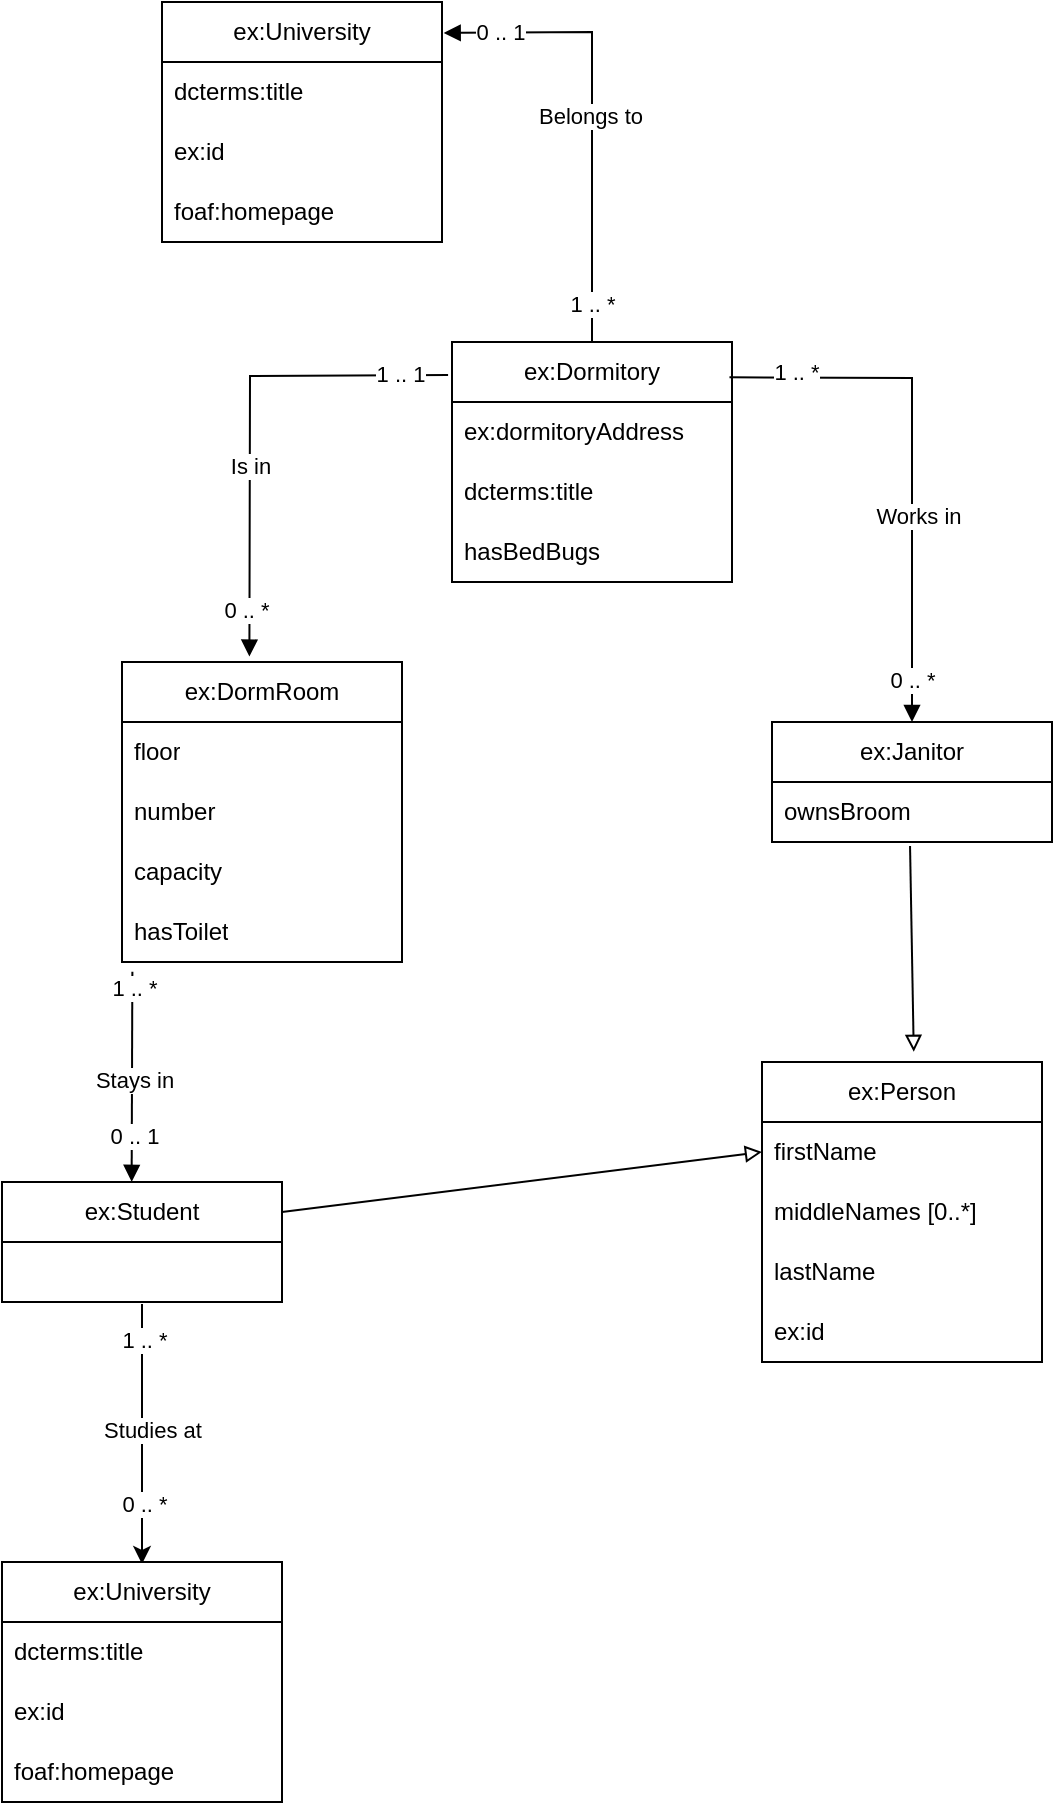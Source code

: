 <mxfile version="22.1.8" type="device">
  <diagram name="Page-1" id="OLIu7RG99fyWEe0Exp53">
    <mxGraphModel dx="1518" dy="611" grid="1" gridSize="10" guides="1" tooltips="1" connect="1" arrows="1" fold="1" page="1" pageScale="1" pageWidth="850" pageHeight="1100" math="0" shadow="0">
      <root>
        <mxCell id="0" />
        <mxCell id="1" parent="0" />
        <mxCell id="7Llkod85pRCJrjSjCBBA-7" value="" style="endArrow=classic;html=1;rounded=0;exitX=0.5;exitY=1;exitDx=0;exitDy=0;entryX=0.5;entryY=0;entryDx=0;entryDy=0;" parent="1" edge="1">
          <mxGeometry width="50" height="50" relative="1" as="geometry">
            <mxPoint x="110" y="811" as="sourcePoint" />
            <mxPoint x="110" y="941" as="targetPoint" />
            <Array as="points" />
          </mxGeometry>
        </mxCell>
        <mxCell id="sVUaPu0e6qtLdi5J08xP-43" value="ex:Dormitory" style="swimlane;fontStyle=0;childLayout=stackLayout;horizontal=1;startSize=30;horizontalStack=0;resizeParent=1;resizeParentMax=0;resizeLast=0;collapsible=1;marginBottom=0;whiteSpace=wrap;html=1;" parent="1" vertex="1">
          <mxGeometry x="265" y="330" width="140" height="120" as="geometry" />
        </mxCell>
        <mxCell id="sVUaPu0e6qtLdi5J08xP-44" value="ex:dormitoryAddress" style="text;strokeColor=none;fillColor=none;align=left;verticalAlign=middle;spacingLeft=4;spacingRight=4;overflow=hidden;points=[[0,0.5],[1,0.5]];portConstraint=eastwest;rotatable=0;whiteSpace=wrap;html=1;" parent="sVUaPu0e6qtLdi5J08xP-43" vertex="1">
          <mxGeometry y="30" width="140" height="30" as="geometry" />
        </mxCell>
        <mxCell id="sVUaPu0e6qtLdi5J08xP-45" value="dcterms:title" style="text;strokeColor=none;fillColor=none;align=left;verticalAlign=middle;spacingLeft=4;spacingRight=4;overflow=hidden;points=[[0,0.5],[1,0.5]];portConstraint=eastwest;rotatable=0;whiteSpace=wrap;html=1;" parent="sVUaPu0e6qtLdi5J08xP-43" vertex="1">
          <mxGeometry y="60" width="140" height="30" as="geometry" />
        </mxCell>
        <mxCell id="sVUaPu0e6qtLdi5J08xP-46" value="hasBedBugs" style="text;strokeColor=none;fillColor=none;align=left;verticalAlign=middle;spacingLeft=4;spacingRight=4;overflow=hidden;points=[[0,0.5],[1,0.5]];portConstraint=eastwest;rotatable=0;whiteSpace=wrap;html=1;" parent="sVUaPu0e6qtLdi5J08xP-43" vertex="1">
          <mxGeometry y="90" width="140" height="30" as="geometry" />
        </mxCell>
        <mxCell id="sVUaPu0e6qtLdi5J08xP-47" value="ex:DormRoom" style="swimlane;fontStyle=0;childLayout=stackLayout;horizontal=1;startSize=30;horizontalStack=0;resizeParent=1;resizeParentMax=0;resizeLast=0;collapsible=1;marginBottom=0;whiteSpace=wrap;html=1;" parent="1" vertex="1">
          <mxGeometry x="100" y="490" width="140" height="150" as="geometry" />
        </mxCell>
        <mxCell id="sVUaPu0e6qtLdi5J08xP-48" value="floor" style="text;strokeColor=none;fillColor=none;align=left;verticalAlign=middle;spacingLeft=4;spacingRight=4;overflow=hidden;points=[[0,0.5],[1,0.5]];portConstraint=eastwest;rotatable=0;whiteSpace=wrap;html=1;" parent="sVUaPu0e6qtLdi5J08xP-47" vertex="1">
          <mxGeometry y="30" width="140" height="30" as="geometry" />
        </mxCell>
        <mxCell id="sVUaPu0e6qtLdi5J08xP-49" value="number" style="text;strokeColor=none;fillColor=none;align=left;verticalAlign=middle;spacingLeft=4;spacingRight=4;overflow=hidden;points=[[0,0.5],[1,0.5]];portConstraint=eastwest;rotatable=0;whiteSpace=wrap;html=1;" parent="sVUaPu0e6qtLdi5J08xP-47" vertex="1">
          <mxGeometry y="60" width="140" height="30" as="geometry" />
        </mxCell>
        <mxCell id="sVUaPu0e6qtLdi5J08xP-67" value="capacity" style="text;strokeColor=none;fillColor=none;align=left;verticalAlign=middle;spacingLeft=4;spacingRight=4;overflow=hidden;points=[[0,0.5],[1,0.5]];portConstraint=eastwest;rotatable=0;whiteSpace=wrap;html=1;" parent="sVUaPu0e6qtLdi5J08xP-47" vertex="1">
          <mxGeometry y="90" width="140" height="30" as="geometry" />
        </mxCell>
        <mxCell id="sVUaPu0e6qtLdi5J08xP-50" value="hasToilet" style="text;strokeColor=none;fillColor=none;align=left;verticalAlign=middle;spacingLeft=4;spacingRight=4;overflow=hidden;points=[[0,0.5],[1,0.5]];portConstraint=eastwest;rotatable=0;whiteSpace=wrap;html=1;" parent="sVUaPu0e6qtLdi5J08xP-47" vertex="1">
          <mxGeometry y="120" width="140" height="30" as="geometry" />
        </mxCell>
        <mxCell id="sVUaPu0e6qtLdi5J08xP-51" value="ex:Person" style="swimlane;fontStyle=0;childLayout=stackLayout;horizontal=1;startSize=30;horizontalStack=0;resizeParent=1;resizeParentMax=0;resizeLast=0;collapsible=1;marginBottom=0;whiteSpace=wrap;html=1;" parent="1" vertex="1">
          <mxGeometry x="420" y="690" width="140" height="150" as="geometry">
            <mxRectangle x="420" y="690" width="80" height="30" as="alternateBounds" />
          </mxGeometry>
        </mxCell>
        <mxCell id="sVUaPu0e6qtLdi5J08xP-52" value="firstName" style="text;strokeColor=none;fillColor=none;align=left;verticalAlign=middle;spacingLeft=4;spacingRight=4;overflow=hidden;points=[[0,0.5],[1,0.5]];portConstraint=eastwest;rotatable=0;whiteSpace=wrap;html=1;" parent="sVUaPu0e6qtLdi5J08xP-51" vertex="1">
          <mxGeometry y="30" width="140" height="30" as="geometry" />
        </mxCell>
        <mxCell id="juEuS6i1xCFDgHrN4kWL-1" value="middleNames [0..*]" style="text;strokeColor=none;fillColor=none;align=left;verticalAlign=middle;spacingLeft=4;spacingRight=4;overflow=hidden;points=[[0,0.5],[1,0.5]];portConstraint=eastwest;rotatable=0;whiteSpace=wrap;html=1;" parent="sVUaPu0e6qtLdi5J08xP-51" vertex="1">
          <mxGeometry y="60" width="140" height="30" as="geometry" />
        </mxCell>
        <mxCell id="sVUaPu0e6qtLdi5J08xP-53" value="lastName" style="text;strokeColor=none;fillColor=none;align=left;verticalAlign=middle;spacingLeft=4;spacingRight=4;overflow=hidden;points=[[0,0.5],[1,0.5]];portConstraint=eastwest;rotatable=0;whiteSpace=wrap;html=1;" parent="sVUaPu0e6qtLdi5J08xP-51" vertex="1">
          <mxGeometry y="90" width="140" height="30" as="geometry" />
        </mxCell>
        <mxCell id="sVUaPu0e6qtLdi5J08xP-54" value="ex:id" style="text;strokeColor=none;fillColor=none;align=left;verticalAlign=middle;spacingLeft=4;spacingRight=4;overflow=hidden;points=[[0,0.5],[1,0.5]];portConstraint=eastwest;rotatable=0;whiteSpace=wrap;html=1;" parent="sVUaPu0e6qtLdi5J08xP-51" vertex="1">
          <mxGeometry y="120" width="140" height="30" as="geometry" />
        </mxCell>
        <mxCell id="sVUaPu0e6qtLdi5J08xP-55" value="ex:Student" style="swimlane;fontStyle=0;childLayout=stackLayout;horizontal=1;startSize=30;horizontalStack=0;resizeParent=1;resizeParentMax=0;resizeLast=0;collapsible=1;marginBottom=0;whiteSpace=wrap;html=1;" parent="1" vertex="1">
          <mxGeometry x="40" y="750" width="140" height="60" as="geometry" />
        </mxCell>
        <mxCell id="sVUaPu0e6qtLdi5J08xP-59" value="ex:Janitor" style="swimlane;fontStyle=0;childLayout=stackLayout;horizontal=1;startSize=30;horizontalStack=0;resizeParent=1;resizeParentMax=0;resizeLast=0;collapsible=1;marginBottom=0;whiteSpace=wrap;html=1;" parent="1" vertex="1">
          <mxGeometry x="425" y="520" width="140" height="60" as="geometry" />
        </mxCell>
        <mxCell id="sVUaPu0e6qtLdi5J08xP-60" value="ownsBroom" style="text;strokeColor=none;fillColor=none;align=left;verticalAlign=middle;spacingLeft=4;spacingRight=4;overflow=hidden;points=[[0,0.5],[1,0.5]];portConstraint=eastwest;rotatable=0;whiteSpace=wrap;html=1;" parent="sVUaPu0e6qtLdi5J08xP-59" vertex="1">
          <mxGeometry y="30" width="140" height="30" as="geometry" />
        </mxCell>
        <mxCell id="sVUaPu0e6qtLdi5J08xP-63" value="ex:University" style="swimlane;fontStyle=0;childLayout=stackLayout;horizontal=1;startSize=30;horizontalStack=0;resizeParent=1;resizeParentMax=0;resizeLast=0;collapsible=1;marginBottom=0;whiteSpace=wrap;html=1;" parent="1" vertex="1">
          <mxGeometry x="120" y="160" width="140" height="120" as="geometry" />
        </mxCell>
        <mxCell id="sVUaPu0e6qtLdi5J08xP-64" value="dcterms:title" style="text;strokeColor=none;fillColor=none;align=left;verticalAlign=middle;spacingLeft=4;spacingRight=4;overflow=hidden;points=[[0,0.5],[1,0.5]];portConstraint=eastwest;rotatable=0;whiteSpace=wrap;html=1;" parent="sVUaPu0e6qtLdi5J08xP-63" vertex="1">
          <mxGeometry y="30" width="140" height="30" as="geometry" />
        </mxCell>
        <mxCell id="sVUaPu0e6qtLdi5J08xP-65" value="ex:id" style="text;strokeColor=none;fillColor=none;align=left;verticalAlign=middle;spacingLeft=4;spacingRight=4;overflow=hidden;points=[[0,0.5],[1,0.5]];portConstraint=eastwest;rotatable=0;whiteSpace=wrap;html=1;" parent="sVUaPu0e6qtLdi5J08xP-63" vertex="1">
          <mxGeometry y="60" width="140" height="30" as="geometry" />
        </mxCell>
        <mxCell id="sVUaPu0e6qtLdi5J08xP-66" value="foaf:homepage" style="text;strokeColor=none;fillColor=none;align=left;verticalAlign=middle;spacingLeft=4;spacingRight=4;overflow=hidden;points=[[0,0.5],[1,0.5]];portConstraint=eastwest;rotatable=0;whiteSpace=wrap;html=1;" parent="sVUaPu0e6qtLdi5J08xP-63" vertex="1">
          <mxGeometry y="90" width="140" height="30" as="geometry" />
        </mxCell>
        <mxCell id="sVUaPu0e6qtLdi5J08xP-68" value="" style="endArrow=block;html=1;rounded=0;entryX=0.542;entryY=-0.034;entryDx=0;entryDy=0;exitX=0.493;exitY=1.067;exitDx=0;exitDy=0;exitPerimeter=0;entryPerimeter=0;endFill=0;" parent="1" source="sVUaPu0e6qtLdi5J08xP-60" target="sVUaPu0e6qtLdi5J08xP-51" edge="1">
          <mxGeometry width="50" height="50" relative="1" as="geometry">
            <mxPoint x="494.86" y="613.99" as="sourcePoint" />
            <mxPoint x="560" y="350" as="targetPoint" />
          </mxGeometry>
        </mxCell>
        <mxCell id="sVUaPu0e6qtLdi5J08xP-69" value="" style="endArrow=block;html=1;rounded=0;exitX=1;exitY=0.25;exitDx=0;exitDy=0;entryX=0;entryY=0.5;entryDx=0;entryDy=0;endFill=0;" parent="1" source="sVUaPu0e6qtLdi5J08xP-55" target="sVUaPu0e6qtLdi5J08xP-52" edge="1">
          <mxGeometry width="50" height="50" relative="1" as="geometry">
            <mxPoint x="265" y="755" as="sourcePoint" />
            <mxPoint x="420" y="740" as="targetPoint" />
            <Array as="points" />
          </mxGeometry>
        </mxCell>
        <mxCell id="y-oBN6ujElm2mOtHudqO-3" value="" style="endArrow=block;html=1;rounded=0;exitX=0.991;exitY=0.147;exitDx=0;exitDy=0;entryX=0.5;entryY=0;entryDx=0;entryDy=0;exitPerimeter=0;" parent="1" source="sVUaPu0e6qtLdi5J08xP-43" target="sVUaPu0e6qtLdi5J08xP-59" edge="1">
          <mxGeometry width="50" height="50" relative="1" as="geometry">
            <mxPoint x="400" y="620" as="sourcePoint" />
            <mxPoint x="450" y="570" as="targetPoint" />
            <Array as="points">
              <mxPoint x="495" y="348" />
            </Array>
          </mxGeometry>
        </mxCell>
        <mxCell id="y-oBN6ujElm2mOtHudqO-6" value="1 .. *" style="edgeLabel;html=1;align=center;verticalAlign=middle;resizable=0;points=[];" parent="y-oBN6ujElm2mOtHudqO-3" vertex="1" connectable="0">
          <mxGeometry x="-0.753" y="3" relative="1" as="geometry">
            <mxPoint as="offset" />
          </mxGeometry>
        </mxCell>
        <mxCell id="y-oBN6ujElm2mOtHudqO-7" value="Works in" style="edgeLabel;html=1;align=center;verticalAlign=middle;resizable=0;points=[];" parent="y-oBN6ujElm2mOtHudqO-3" vertex="1" connectable="0">
          <mxGeometry x="0.221" y="3" relative="1" as="geometry">
            <mxPoint as="offset" />
          </mxGeometry>
        </mxCell>
        <mxCell id="y-oBN6ujElm2mOtHudqO-8" value="0 .. *" style="edgeLabel;html=1;align=center;verticalAlign=middle;resizable=0;points=[];" parent="y-oBN6ujElm2mOtHudqO-3" vertex="1" connectable="0">
          <mxGeometry x="0.837" relative="1" as="geometry">
            <mxPoint as="offset" />
          </mxGeometry>
        </mxCell>
        <mxCell id="y-oBN6ujElm2mOtHudqO-9" value="" style="endArrow=block;html=1;rounded=0;exitX=-0.014;exitY=0.138;exitDx=0;exitDy=0;exitPerimeter=0;entryX=0.455;entryY=-0.018;entryDx=0;entryDy=0;entryPerimeter=0;" parent="1" source="sVUaPu0e6qtLdi5J08xP-43" target="sVUaPu0e6qtLdi5J08xP-47" edge="1">
          <mxGeometry width="50" height="50" relative="1" as="geometry">
            <mxPoint x="440" y="430" as="sourcePoint" />
            <mxPoint x="490" y="380" as="targetPoint" />
            <Array as="points">
              <mxPoint x="164" y="347" />
            </Array>
          </mxGeometry>
        </mxCell>
        <mxCell id="y-oBN6ujElm2mOtHudqO-11" value="Is in" style="edgeLabel;html=1;align=center;verticalAlign=middle;resizable=0;points=[];" parent="y-oBN6ujElm2mOtHudqO-9" vertex="1" connectable="0">
          <mxGeometry x="0.198" relative="1" as="geometry">
            <mxPoint as="offset" />
          </mxGeometry>
        </mxCell>
        <mxCell id="y-oBN6ujElm2mOtHudqO-13" value="1 .. 1" style="edgeLabel;html=1;align=center;verticalAlign=middle;resizable=0;points=[];" parent="y-oBN6ujElm2mOtHudqO-9" vertex="1" connectable="0">
          <mxGeometry x="-0.801" y="-1" relative="1" as="geometry">
            <mxPoint as="offset" />
          </mxGeometry>
        </mxCell>
        <mxCell id="y-oBN6ujElm2mOtHudqO-14" value="0 .. *" style="edgeLabel;html=1;align=center;verticalAlign=middle;resizable=0;points=[];" parent="y-oBN6ujElm2mOtHudqO-9" vertex="1" connectable="0">
          <mxGeometry x="0.881" y="-2" relative="1" as="geometry">
            <mxPoint y="-9" as="offset" />
          </mxGeometry>
        </mxCell>
        <mxCell id="y-oBN6ujElm2mOtHudqO-15" value="" style="endArrow=block;html=1;rounded=0;exitX=0.5;exitY=0;exitDx=0;exitDy=0;entryX=1.006;entryY=0.129;entryDx=0;entryDy=0;entryPerimeter=0;" parent="1" source="sVUaPu0e6qtLdi5J08xP-43" target="sVUaPu0e6qtLdi5J08xP-63" edge="1">
          <mxGeometry width="50" height="50" relative="1" as="geometry">
            <mxPoint x="290" y="290" as="sourcePoint" />
            <mxPoint x="340" y="240" as="targetPoint" />
            <Array as="points">
              <mxPoint x="335" y="175" />
            </Array>
          </mxGeometry>
        </mxCell>
        <mxCell id="y-oBN6ujElm2mOtHudqO-16" value="0 .. 1" style="edgeLabel;html=1;align=center;verticalAlign=middle;resizable=0;points=[];" parent="y-oBN6ujElm2mOtHudqO-15" vertex="1" connectable="0">
          <mxGeometry x="0.805" y="1" relative="1" as="geometry">
            <mxPoint x="6" y="-2" as="offset" />
          </mxGeometry>
        </mxCell>
        <mxCell id="y-oBN6ujElm2mOtHudqO-17" value="Belongs to" style="edgeLabel;html=1;align=center;verticalAlign=middle;resizable=0;points=[];" parent="y-oBN6ujElm2mOtHudqO-15" vertex="1" connectable="0">
          <mxGeometry x="-0.015" y="1" relative="1" as="geometry">
            <mxPoint as="offset" />
          </mxGeometry>
        </mxCell>
        <mxCell id="y-oBN6ujElm2mOtHudqO-18" value="1 .. *" style="edgeLabel;html=1;align=center;verticalAlign=middle;resizable=0;points=[];" parent="y-oBN6ujElm2mOtHudqO-15" vertex="1" connectable="0">
          <mxGeometry x="-0.832" y="-1" relative="1" as="geometry">
            <mxPoint x="-1" as="offset" />
          </mxGeometry>
        </mxCell>
        <mxCell id="y-oBN6ujElm2mOtHudqO-19" value="" style="endArrow=block;html=1;rounded=0;entryX=0.463;entryY=-0.001;entryDx=0;entryDy=0;entryPerimeter=0;exitX=0.037;exitY=1.161;exitDx=0;exitDy=0;exitPerimeter=0;" parent="1" source="sVUaPu0e6qtLdi5J08xP-50" target="sVUaPu0e6qtLdi5J08xP-55" edge="1">
          <mxGeometry width="50" height="50" relative="1" as="geometry">
            <mxPoint x="340" y="700" as="sourcePoint" />
            <mxPoint x="290" y="750" as="targetPoint" />
            <Array as="points" />
          </mxGeometry>
        </mxCell>
        <mxCell id="y-oBN6ujElm2mOtHudqO-20" value="Stays in" style="edgeLabel;html=1;align=center;verticalAlign=middle;resizable=0;points=[];" parent="y-oBN6ujElm2mOtHudqO-19" vertex="1" connectable="0">
          <mxGeometry x="0.027" y="1" relative="1" as="geometry">
            <mxPoint as="offset" />
          </mxGeometry>
        </mxCell>
        <mxCell id="y-oBN6ujElm2mOtHudqO-21" value="0 .. 1" style="edgeLabel;html=1;align=center;verticalAlign=middle;resizable=0;points=[];" parent="y-oBN6ujElm2mOtHudqO-19" vertex="1" connectable="0">
          <mxGeometry x="0.667" y="1" relative="1" as="geometry">
            <mxPoint y="-6" as="offset" />
          </mxGeometry>
        </mxCell>
        <mxCell id="y-oBN6ujElm2mOtHudqO-22" value="1 .. *" style="edgeLabel;html=1;align=center;verticalAlign=middle;resizable=0;points=[];" parent="y-oBN6ujElm2mOtHudqO-19" vertex="1" connectable="0">
          <mxGeometry x="-0.703" y="1" relative="1" as="geometry">
            <mxPoint y="-8" as="offset" />
          </mxGeometry>
        </mxCell>
        <mxCell id="7Llkod85pRCJrjSjCBBA-3" value="ex:University" style="swimlane;fontStyle=0;childLayout=stackLayout;horizontal=1;startSize=30;horizontalStack=0;resizeParent=1;resizeParentMax=0;resizeLast=0;collapsible=1;marginBottom=0;whiteSpace=wrap;html=1;" parent="1" vertex="1">
          <mxGeometry x="40" y="940" width="140" height="120" as="geometry" />
        </mxCell>
        <mxCell id="7Llkod85pRCJrjSjCBBA-4" value="dcterms:title" style="text;strokeColor=none;fillColor=none;align=left;verticalAlign=middle;spacingLeft=4;spacingRight=4;overflow=hidden;points=[[0,0.5],[1,0.5]];portConstraint=eastwest;rotatable=0;whiteSpace=wrap;html=1;" parent="7Llkod85pRCJrjSjCBBA-3" vertex="1">
          <mxGeometry y="30" width="140" height="30" as="geometry" />
        </mxCell>
        <mxCell id="7Llkod85pRCJrjSjCBBA-5" value="ex:id" style="text;strokeColor=none;fillColor=none;align=left;verticalAlign=middle;spacingLeft=4;spacingRight=4;overflow=hidden;points=[[0,0.5],[1,0.5]];portConstraint=eastwest;rotatable=0;whiteSpace=wrap;html=1;" parent="7Llkod85pRCJrjSjCBBA-3" vertex="1">
          <mxGeometry y="60" width="140" height="30" as="geometry" />
        </mxCell>
        <mxCell id="7Llkod85pRCJrjSjCBBA-6" value="foaf:homepage" style="text;strokeColor=none;fillColor=none;align=left;verticalAlign=middle;spacingLeft=4;spacingRight=4;overflow=hidden;points=[[0,0.5],[1,0.5]];portConstraint=eastwest;rotatable=0;whiteSpace=wrap;html=1;" parent="7Llkod85pRCJrjSjCBBA-3" vertex="1">
          <mxGeometry y="90" width="140" height="30" as="geometry" />
        </mxCell>
        <mxCell id="7Llkod85pRCJrjSjCBBA-12" value="1 .. *" style="edgeLabel;html=1;align=center;verticalAlign=middle;resizable=0;points=[];" parent="1" vertex="1" connectable="0">
          <mxGeometry x="85.3" y="178.059" as="geometry">
            <mxPoint x="25" y="651" as="offset" />
          </mxGeometry>
        </mxCell>
        <mxCell id="7Llkod85pRCJrjSjCBBA-16" value="Studies at" style="edgeLabel;html=1;align=center;verticalAlign=middle;resizable=1;points=[];movable=1;rotatable=1;deletable=1;editable=1;locked=0;connectable=1;" parent="1" vertex="1" connectable="0">
          <mxGeometry x="110" y="874.17" width="10" as="geometry" />
        </mxCell>
        <mxCell id="7Llkod85pRCJrjSjCBBA-20" value="0 .. *" style="edgeLabel;html=1;align=center;verticalAlign=middle;resizable=0;points=[];" parent="1" vertex="1" connectable="0">
          <mxGeometry x="85.3" y="260.059" as="geometry">
            <mxPoint x="25" y="651" as="offset" />
          </mxGeometry>
        </mxCell>
      </root>
    </mxGraphModel>
  </diagram>
</mxfile>
